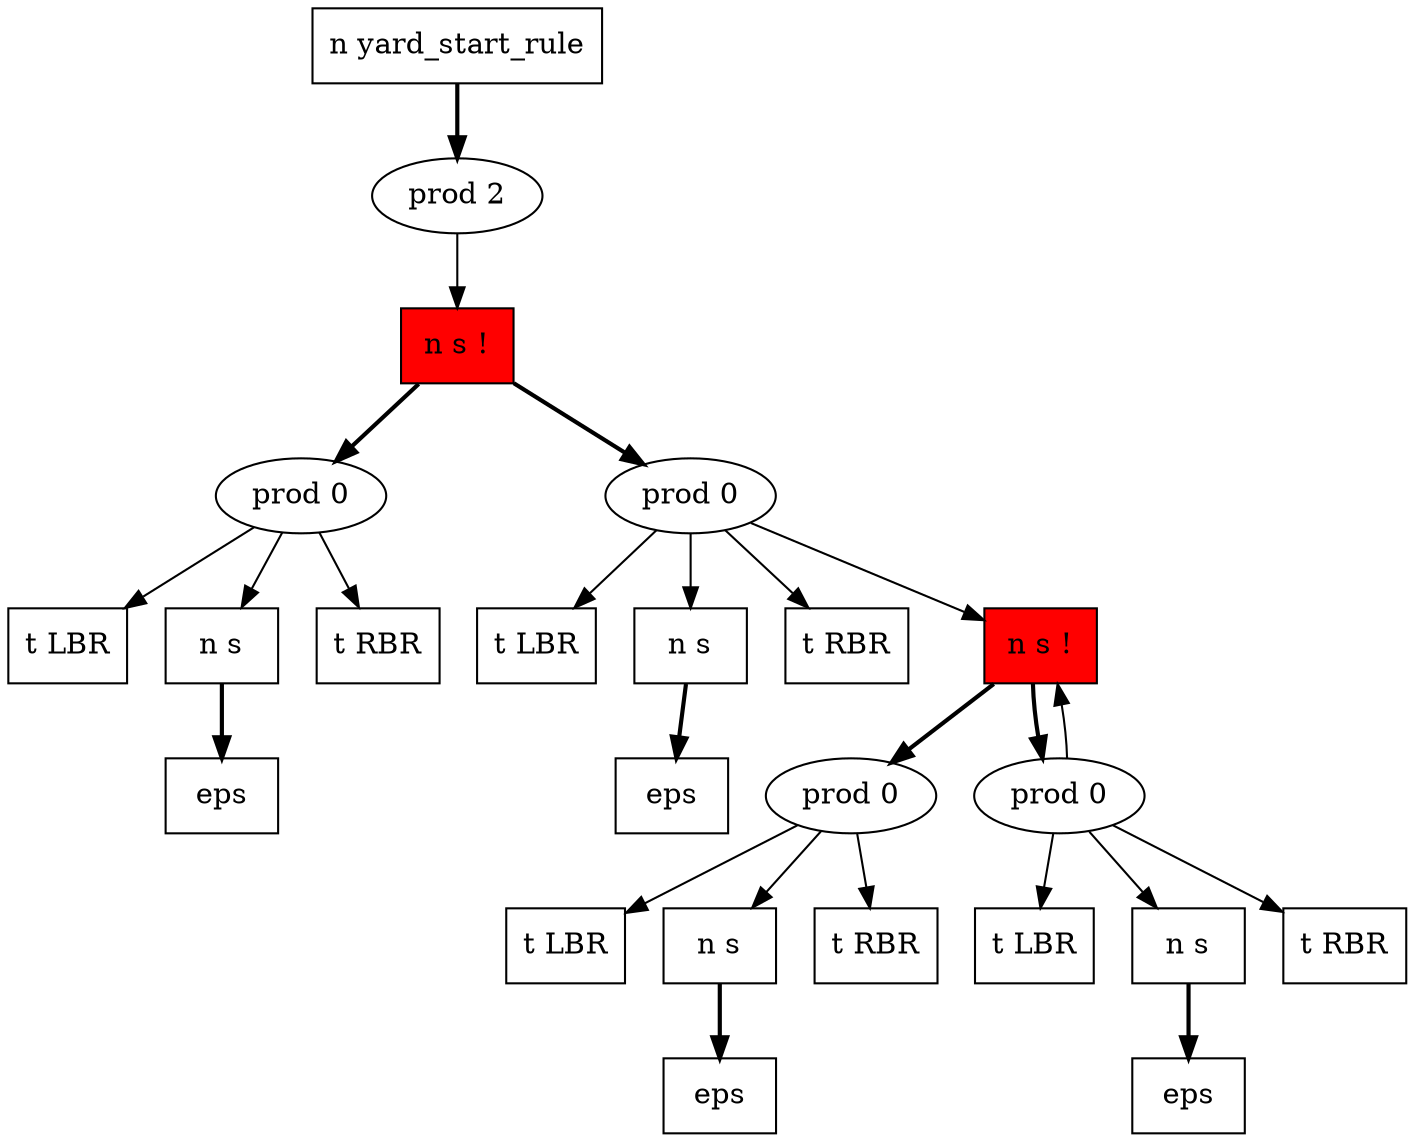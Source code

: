 digraph AST {
    2 [label="n yard_start_rule",shape=box]
    4 [label="prod 2"]
    2 -> 4 [style=bold,width=10,label=""]
    4 -> 1 [label=""]
    1 [label="n s !",style="filled",fillcolor=red,shape=box]
    5 [label="prod 0"]
    1 -> 5 [style=bold,width=10,label=""]
    6 [label="t LBR",shape=box]
    5 -> 6 [label=""]
    7 [label="n s",shape=box]
    8 [label="eps",shape=box]
    7 -> 8 [style=bold,width=10,label=""]
    5 -> 7 [label=""]
    9 [label="t RBR",shape=box]
    5 -> 9 [label=""]
    10 [label="prod 0"]
    1 -> 10 [style=bold,width=10,label=""]
    11 [label="t LBR",shape=box]
    10 -> 11 [label=""]
    12 [label="n s",shape=box]
    13 [label="eps",shape=box]
    12 -> 13 [style=bold,width=10,label=""]
    10 -> 12 [label=""]
    14 [label="t RBR",shape=box]
    10 -> 14 [label=""]
    10 -> 0 [label=""]
    0 [label="n s !",style="filled",fillcolor=red,shape=box]
    15 [label="prod 0"]
    0 -> 15 [style=bold,width=10,label=""]
    16 [label="t LBR",shape=box]
    15 -> 16 [label=""]
    17 [label="n s",shape=box]
    18 [label="eps",shape=box]
    17 -> 18 [style=bold,width=10,label=""]
    15 -> 17 [label=""]
    19 [label="t RBR",shape=box]
    15 -> 19 [label=""]
    20 [label="prod 0"]
    0 -> 20 [style=bold,width=10,label=""]
    21 [label="t LBR",shape=box]
    20 -> 21 [label=""]
    22 [label="n s",shape=box]
    23 [label="eps",shape=box]
    22 -> 23 [style=bold,width=10,label=""]
    20 -> 22 [label=""]
    24 [label="t RBR",shape=box]
    20 -> 24 [label=""]
    20 -> 0 [label=""]
}
